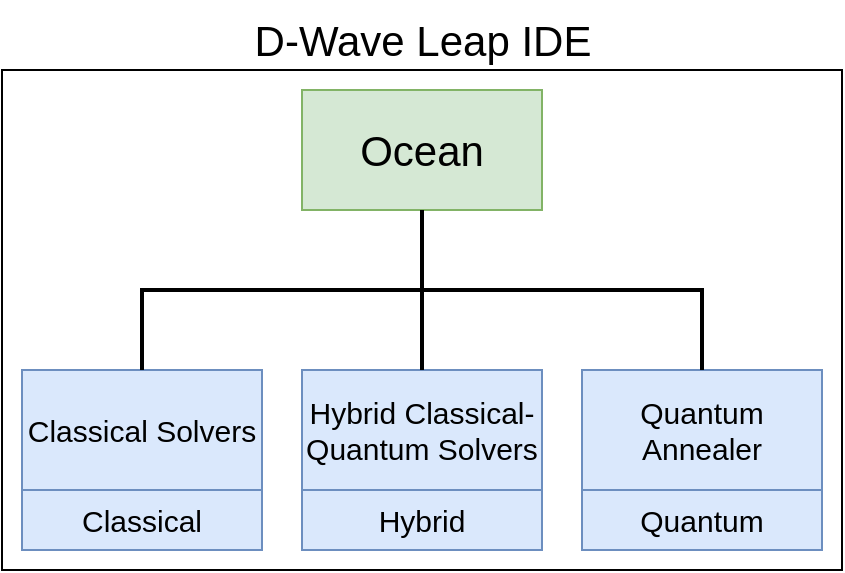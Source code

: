 <mxfile>
    <diagram id="P_qtCznIsGhtf9d_yDpA" name="Page-1">
        <mxGraphModel dx="823" dy="717" grid="1" gridSize="10" guides="1" tooltips="1" connect="1" arrows="1" fold="1" page="1" pageScale="1" pageWidth="1169" pageHeight="827" math="0" shadow="0">
            <root>
                <mxCell id="0"/>
                <mxCell id="1" parent="0"/>
                <mxCell id="19" value="" style="group" vertex="1" connectable="0" parent="1">
                    <mxGeometry x="210" y="295" width="420" height="285" as="geometry"/>
                </mxCell>
                <mxCell id="2" value="&lt;font style=&quot;font-size: 21px;&quot;&gt;Ocean&lt;/font&gt;" style="rounded=0;whiteSpace=wrap;html=1;fillColor=#d5e8d4;strokeColor=#82b366;" vertex="1" parent="19">
                    <mxGeometry x="150" y="45" width="120" height="60" as="geometry"/>
                </mxCell>
                <mxCell id="3" value="&lt;font style=&quot;font-size: 15px;&quot;&gt;Hybrid Classical-Quantum Solvers&lt;/font&gt;" style="rounded=0;whiteSpace=wrap;html=1;fillColor=#dae8fc;strokeColor=#6c8ebf;" vertex="1" parent="19">
                    <mxGeometry x="150" y="185" width="120" height="60" as="geometry"/>
                </mxCell>
                <mxCell id="14" value="" style="edgeStyle=none;html=1;fontSize=21;endArrow=none;endFill=0;strokeWidth=2;" edge="1" parent="19" source="2" target="3">
                    <mxGeometry relative="1" as="geometry"/>
                </mxCell>
                <mxCell id="5" value="&lt;font style=&quot;font-size: 15px;&quot;&gt;Quantum Annealer&lt;/font&gt;" style="whiteSpace=wrap;html=1;rounded=0;fillColor=#dae8fc;strokeColor=#6c8ebf;" vertex="1" parent="19">
                    <mxGeometry x="290" y="185" width="120" height="60" as="geometry"/>
                </mxCell>
                <mxCell id="16" style="edgeStyle=none;html=1;exitX=0.5;exitY=1;exitDx=0;exitDy=0;entryX=0.5;entryY=0;entryDx=0;entryDy=0;fontSize=21;endArrow=none;endFill=0;rounded=0;strokeWidth=2;" edge="1" parent="19" source="2" target="5">
                    <mxGeometry relative="1" as="geometry">
                        <Array as="points">
                            <mxPoint x="210" y="145"/>
                            <mxPoint x="350" y="145"/>
                        </Array>
                    </mxGeometry>
                </mxCell>
                <mxCell id="7" value="&lt;font style=&quot;font-size: 15px;&quot;&gt;Classical Solvers&lt;/font&gt;" style="whiteSpace=wrap;html=1;rounded=0;fillColor=#dae8fc;strokeColor=#6c8ebf;" vertex="1" parent="19">
                    <mxGeometry x="10" y="185" width="120" height="60" as="geometry"/>
                </mxCell>
                <mxCell id="15" style="edgeStyle=none;html=1;exitX=0.5;exitY=1;exitDx=0;exitDy=0;entryX=0.5;entryY=0;entryDx=0;entryDy=0;fontSize=21;endArrow=none;endFill=0;rounded=0;strokeWidth=2;" edge="1" parent="19" source="2" target="7">
                    <mxGeometry relative="1" as="geometry">
                        <Array as="points">
                            <mxPoint x="210" y="145"/>
                            <mxPoint x="70" y="145"/>
                        </Array>
                    </mxGeometry>
                </mxCell>
                <mxCell id="9" value="&lt;font style=&quot;font-size: 15px;&quot;&gt;Classical&lt;/font&gt;" style="rounded=0;whiteSpace=wrap;html=1;fillColor=#dae8fc;strokeColor=#6c8ebf;" vertex="1" parent="19">
                    <mxGeometry x="10" y="245" width="120" height="30" as="geometry"/>
                </mxCell>
                <mxCell id="10" value="&lt;font style=&quot;font-size: 15px;&quot;&gt;Hybrid&lt;/font&gt;" style="rounded=0;whiteSpace=wrap;html=1;fillColor=#dae8fc;strokeColor=#6c8ebf;" vertex="1" parent="19">
                    <mxGeometry x="150" y="245" width="120" height="30" as="geometry"/>
                </mxCell>
                <mxCell id="11" value="&lt;font style=&quot;font-size: 15px;&quot;&gt;Quantum&lt;/font&gt;" style="rounded=0;whiteSpace=wrap;html=1;fillColor=#dae8fc;strokeColor=#6c8ebf;" vertex="1" parent="19">
                    <mxGeometry x="290" y="245" width="120" height="30" as="geometry"/>
                </mxCell>
                <mxCell id="17" value="" style="rounded=0;whiteSpace=wrap;html=1;fontSize=21;fillStyle=auto;fillColor=none;" vertex="1" parent="19">
                    <mxGeometry y="35" width="420" height="250" as="geometry"/>
                </mxCell>
                <mxCell id="18" value="D-Wave Leap IDE" style="text;html=1;align=center;verticalAlign=middle;resizable=0;points=[];autosize=1;strokeColor=none;fillColor=none;fontSize=21;" vertex="1" parent="19">
                    <mxGeometry x="115" width="190" height="40" as="geometry"/>
                </mxCell>
            </root>
        </mxGraphModel>
    </diagram>
</mxfile>